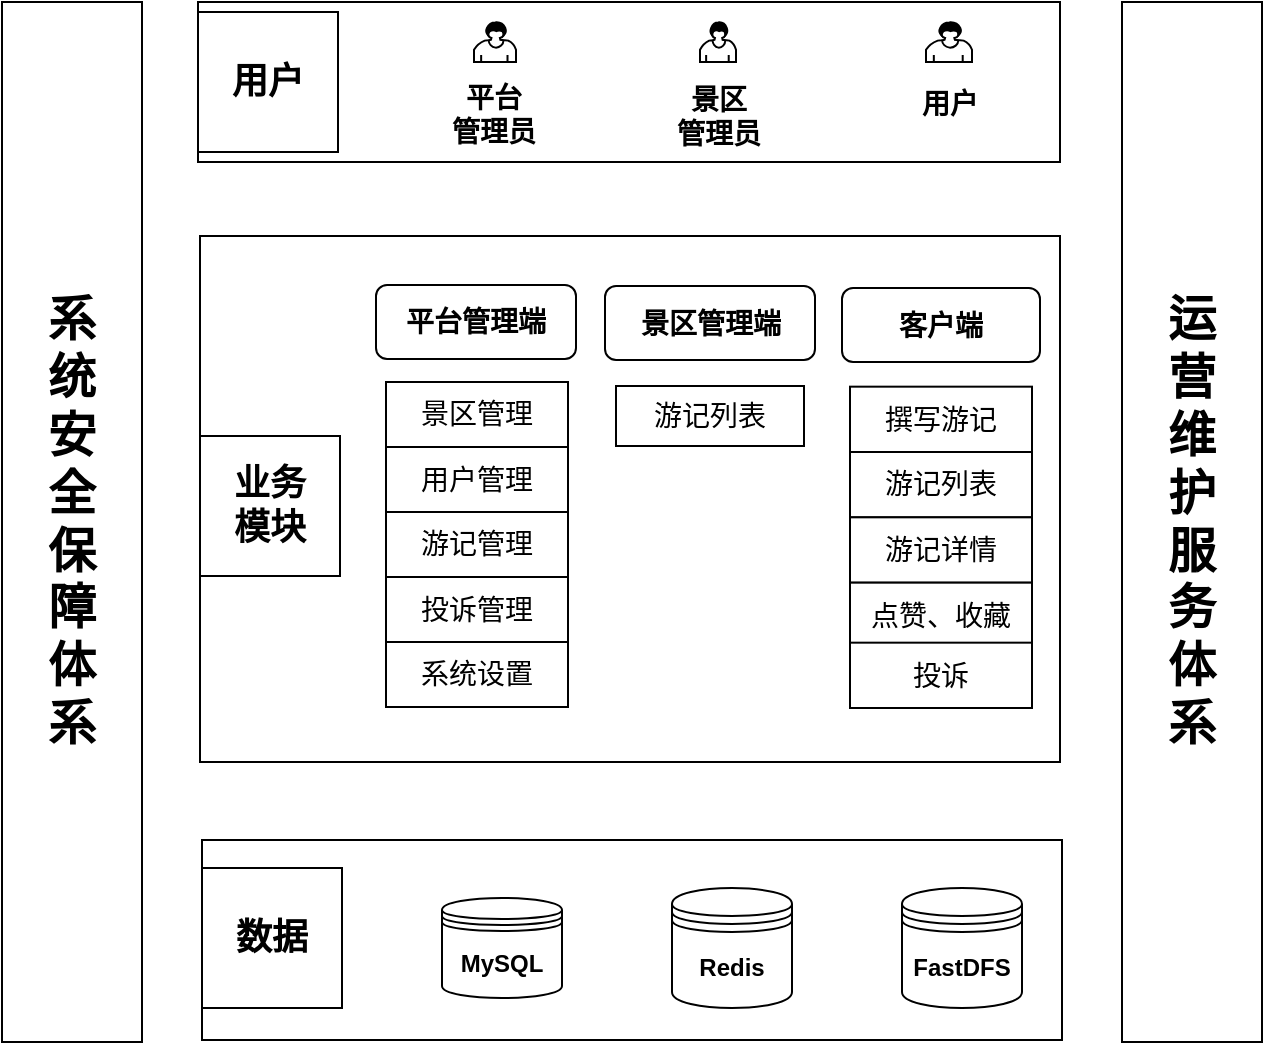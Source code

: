 <mxfile version="14.5.10" type="github">
  <diagram id="L9wh5_5upDk95yy1sQSH" name="Page-1">
    <mxGraphModel dx="1151" dy="673" grid="1" gridSize="10" guides="1" tooltips="1" connect="1" arrows="1" fold="1" page="1" pageScale="1" pageWidth="827" pageHeight="1169" math="0" shadow="0">
      <root>
        <mxCell id="0" />
        <mxCell id="1" parent="0" />
        <mxCell id="pIfulKXOhAl75pTlR59t-1" value="&lt;font face=&quot;calibri, sans-serif&quot; style=&quot;font-size: 24px&quot;&gt;&lt;b&gt;系&lt;br&gt;统&lt;br&gt;安&lt;br&gt;全&lt;br&gt;保&lt;br&gt;障&lt;br&gt;体&lt;br&gt;系&lt;/b&gt;&lt;/font&gt;" style="rounded=0;whiteSpace=wrap;html=1;" parent="1" vertex="1">
          <mxGeometry x="100" y="200" width="70" height="520" as="geometry" />
        </mxCell>
        <mxCell id="pIfulKXOhAl75pTlR59t-7" value="" style="rounded=0;whiteSpace=wrap;html=1;" parent="1" vertex="1">
          <mxGeometry x="199" y="317" width="430" height="263" as="geometry" />
        </mxCell>
        <mxCell id="pIfulKXOhAl75pTlR59t-8" value="&lt;b&gt;&lt;font style=&quot;font-size: 18px&quot;&gt;业务&lt;br&gt;模块&lt;br&gt;&lt;/font&gt;&lt;/b&gt;" style="rounded=0;whiteSpace=wrap;html=1;" parent="1" vertex="1">
          <mxGeometry x="199" y="417" width="70" height="70" as="geometry" />
        </mxCell>
        <mxCell id="pIfulKXOhAl75pTlR59t-9" value="&lt;font style=&quot;font-size: 14px&quot;&gt;平台管理端&lt;/font&gt;" style="rounded=1;whiteSpace=wrap;html=1;fontStyle=1" parent="1" vertex="1">
          <mxGeometry x="287" y="341.5" width="100" height="37" as="geometry" />
        </mxCell>
        <mxCell id="pIfulKXOhAl75pTlR59t-10" value="&lt;font style=&quot;font-size: 14px&quot;&gt;景区管理端&lt;/font&gt;" style="rounded=1;whiteSpace=wrap;html=1;fontStyle=1" parent="1" vertex="1">
          <mxGeometry x="401.5" y="342" width="105" height="37" as="geometry" />
        </mxCell>
        <mxCell id="pIfulKXOhAl75pTlR59t-11" value="&lt;font style=&quot;font-size: 14px&quot;&gt;&lt;b&gt;客户端&lt;/b&gt;&lt;/font&gt;" style="rounded=1;whiteSpace=wrap;html=1;" parent="1" vertex="1">
          <mxGeometry x="520" y="343" width="99" height="37" as="geometry" />
        </mxCell>
        <mxCell id="pIfulKXOhAl75pTlR59t-12" value="" style="rounded=0;whiteSpace=wrap;html=1;" parent="1" vertex="1">
          <mxGeometry x="198" y="200" width="431" height="80" as="geometry" />
        </mxCell>
        <mxCell id="pIfulKXOhAl75pTlR59t-13" value="&lt;b&gt;&lt;font style=&quot;font-size: 18px&quot;&gt;用户&lt;br&gt;&lt;/font&gt;&lt;/b&gt;" style="rounded=0;whiteSpace=wrap;html=1;" parent="1" vertex="1">
          <mxGeometry x="198" y="205" width="70" height="70" as="geometry" />
        </mxCell>
        <mxCell id="pIfulKXOhAl75pTlR59t-14" value="" style="shape=mxgraph.bpmn.user_task;html=1;outlineConnect=0;" parent="1" vertex="1">
          <mxGeometry x="336" y="210" width="21" height="20" as="geometry" />
        </mxCell>
        <mxCell id="pIfulKXOhAl75pTlR59t-15" value="&lt;font style=&quot;font-size: 14px&quot;&gt;平台&lt;br&gt;管理员&lt;/font&gt;" style="text;html=1;strokeColor=none;fillColor=none;align=center;verticalAlign=middle;whiteSpace=wrap;rounded=0;fontStyle=1" parent="1" vertex="1">
          <mxGeometry x="319" y="246" width="54" height="20" as="geometry" />
        </mxCell>
        <mxCell id="pIfulKXOhAl75pTlR59t-16" value="" style="shape=mxgraph.bpmn.user_task;html=1;outlineConnect=0;" parent="1" vertex="1">
          <mxGeometry x="449" y="210" width="18" height="20" as="geometry" />
        </mxCell>
        <mxCell id="pIfulKXOhAl75pTlR59t-17" value="&lt;font style=&quot;font-size: 14px&quot;&gt;景区&lt;br&gt;管理员&lt;/font&gt;" style="text;html=1;strokeColor=none;fillColor=none;align=center;verticalAlign=middle;whiteSpace=wrap;rounded=0;fontStyle=1" parent="1" vertex="1">
          <mxGeometry x="432.5" y="246" width="51" height="21" as="geometry" />
        </mxCell>
        <mxCell id="pIfulKXOhAl75pTlR59t-18" value="" style="shape=mxgraph.bpmn.user_task;html=1;outlineConnect=0;" parent="1" vertex="1">
          <mxGeometry x="562" y="210" width="23" height="20" as="geometry" />
        </mxCell>
        <mxCell id="pIfulKXOhAl75pTlR59t-19" value="&lt;font style=&quot;font-size: 14px&quot;&gt;用户&lt;/font&gt;" style="text;html=1;strokeColor=none;fillColor=none;align=center;verticalAlign=middle;whiteSpace=wrap;rounded=0;fontStyle=1" parent="1" vertex="1">
          <mxGeometry x="554" y="240" width="40" height="21" as="geometry" />
        </mxCell>
        <mxCell id="pIfulKXOhAl75pTlR59t-20" value="" style="group" parent="1" vertex="1" connectable="0">
          <mxGeometry x="292" y="390" width="91" height="130" as="geometry" />
        </mxCell>
        <mxCell id="pIfulKXOhAl75pTlR59t-21" value="&lt;span style=&quot;line-height: 150%&quot;&gt;&lt;font style=&quot;font-size: 14px&quot;&gt;景区管理&lt;/font&gt;&lt;/span&gt;" style="rounded=0;whiteSpace=wrap;html=1;" parent="pIfulKXOhAl75pTlR59t-20" vertex="1">
          <mxGeometry width="91" height="32.5" as="geometry" />
        </mxCell>
        <mxCell id="pIfulKXOhAl75pTlR59t-22" value="&lt;span style=&quot;line-height: 150%&quot;&gt;&lt;font style=&quot;font-size: 14px&quot;&gt;用户管理&lt;/font&gt;&lt;/span&gt;" style="rounded=0;whiteSpace=wrap;html=1;" parent="pIfulKXOhAl75pTlR59t-20" vertex="1">
          <mxGeometry y="32.5" width="91" height="32.5" as="geometry" />
        </mxCell>
        <mxCell id="pIfulKXOhAl75pTlR59t-23" value="&lt;span style=&quot;line-height: 150%&quot;&gt;&lt;font style=&quot;font-size: 14px&quot;&gt;游记管理&lt;/font&gt;&lt;/span&gt;" style="rounded=0;whiteSpace=wrap;html=1;" parent="pIfulKXOhAl75pTlR59t-20" vertex="1">
          <mxGeometry y="65" width="91" height="32.5" as="geometry" />
        </mxCell>
        <mxCell id="pIfulKXOhAl75pTlR59t-24" value="&lt;span style=&quot;line-height: 150%&quot;&gt;&lt;font style=&quot;font-size: 14px&quot;&gt;投诉管理&lt;/font&gt;&lt;/span&gt;" style="rounded=0;whiteSpace=wrap;html=1;" parent="pIfulKXOhAl75pTlR59t-20" vertex="1">
          <mxGeometry y="97.5" width="91" height="32.5" as="geometry" />
        </mxCell>
        <mxCell id="pIfulKXOhAl75pTlR59t-25" value="" style="group;container=1;" parent="1" vertex="1" connectable="0">
          <mxGeometry x="407" y="392" width="94" height="120" as="geometry" />
        </mxCell>
        <mxCell id="pIfulKXOhAl75pTlR59t-26" value="&lt;span style=&quot;line-height: 150%&quot;&gt;&lt;font style=&quot;font-size: 14px&quot;&gt;游记列表&lt;/font&gt;&lt;/span&gt;" style="rounded=0;whiteSpace=wrap;html=1;" parent="pIfulKXOhAl75pTlR59t-25" vertex="1">
          <mxGeometry width="94" height="30" as="geometry" />
        </mxCell>
        <mxCell id="pIfulKXOhAl75pTlR59t-30" value="" style="group" parent="1" vertex="1" connectable="0">
          <mxGeometry x="524" y="425" width="91" height="98" as="geometry" />
        </mxCell>
        <mxCell id="pIfulKXOhAl75pTlR59t-31" value="&lt;span style=&quot;line-height: 150%&quot;&gt;&lt;font style=&quot;font-size: 14px&quot;&gt;游记列表&lt;/font&gt;&lt;/span&gt;" style="rounded=0;whiteSpace=wrap;html=1;" parent="pIfulKXOhAl75pTlR59t-30" vertex="1">
          <mxGeometry width="91" height="32.667" as="geometry" />
        </mxCell>
        <mxCell id="pIfulKXOhAl75pTlR59t-32" value="&lt;span style=&quot;line-height: 150%&quot;&gt;&lt;font style=&quot;font-size: 14px&quot;&gt;游记详情&lt;/font&gt;&lt;/span&gt;" style="rounded=0;whiteSpace=wrap;html=1;" parent="pIfulKXOhAl75pTlR59t-30" vertex="1">
          <mxGeometry y="32.667" width="91" height="32.667" as="geometry" />
        </mxCell>
        <mxCell id="pIfulKXOhAl75pTlR59t-33" value="&lt;span style=&quot;line-height: 150%&quot;&gt;&lt;font style=&quot;font-size: 14px&quot;&gt;点赞、收藏&lt;/font&gt;&lt;/span&gt;" style="rounded=0;whiteSpace=wrap;html=1;" parent="pIfulKXOhAl75pTlR59t-30" vertex="1">
          <mxGeometry y="65.333" width="91" height="32.667" as="geometry" />
        </mxCell>
        <mxCell id="pIfulKXOhAl75pTlR59t-34" value="&lt;font face=&quot;calibri, sans-serif&quot;&gt;&lt;span style=&quot;font-size: 24px&quot;&gt;&lt;b&gt;运&lt;br&gt;营&lt;br&gt;维&lt;br&gt;护&lt;br&gt;服&lt;br&gt;务&lt;br&gt;体&lt;br&gt;系&lt;/b&gt;&lt;/span&gt;&lt;/font&gt;" style="rounded=0;whiteSpace=wrap;html=1;" parent="1" vertex="1">
          <mxGeometry x="660" y="200" width="70" height="520" as="geometry" />
        </mxCell>
        <mxCell id="F0azWFeUXjcDbEiPBmZ1-1" value="" style="group" vertex="1" connectable="0" parent="1">
          <mxGeometry x="200" y="619" width="430" height="100" as="geometry" />
        </mxCell>
        <mxCell id="pIfulKXOhAl75pTlR59t-2" value="" style="rounded=0;whiteSpace=wrap;html=1;" parent="F0azWFeUXjcDbEiPBmZ1-1" vertex="1">
          <mxGeometry width="430" height="100" as="geometry" />
        </mxCell>
        <mxCell id="pIfulKXOhAl75pTlR59t-3" value="&lt;b&gt;&lt;font style=&quot;font-size: 18px&quot;&gt;数据&lt;br&gt;&lt;/font&gt;&lt;/b&gt;" style="rounded=0;whiteSpace=wrap;html=1;" parent="F0azWFeUXjcDbEiPBmZ1-1" vertex="1">
          <mxGeometry y="14" width="70" height="70" as="geometry" />
        </mxCell>
        <mxCell id="pIfulKXOhAl75pTlR59t-4" value="MySQL" style="shape=datastore;whiteSpace=wrap;html=1;fontStyle=1" parent="F0azWFeUXjcDbEiPBmZ1-1" vertex="1">
          <mxGeometry x="120" y="29" width="60" height="50" as="geometry" />
        </mxCell>
        <mxCell id="pIfulKXOhAl75pTlR59t-5" value="Redis" style="shape=datastore;whiteSpace=wrap;html=1;fontStyle=1" parent="F0azWFeUXjcDbEiPBmZ1-1" vertex="1">
          <mxGeometry x="235" y="24" width="60" height="60" as="geometry" />
        </mxCell>
        <mxCell id="pIfulKXOhAl75pTlR59t-6" value="FastDFS" style="shape=datastore;whiteSpace=wrap;html=1;fontStyle=1" parent="F0azWFeUXjcDbEiPBmZ1-1" vertex="1">
          <mxGeometry x="350" y="24" width="60" height="60" as="geometry" />
        </mxCell>
        <mxCell id="F0azWFeUXjcDbEiPBmZ1-3" value="&lt;span style=&quot;line-height: 150%&quot;&gt;&lt;font style=&quot;font-size: 14px&quot;&gt;系统设置&lt;/font&gt;&lt;/span&gt;" style="rounded=0;whiteSpace=wrap;html=1;" vertex="1" parent="1">
          <mxGeometry x="292" y="520" width="91" height="32.5" as="geometry" />
        </mxCell>
        <mxCell id="F0azWFeUXjcDbEiPBmZ1-4" value="&lt;span style=&quot;line-height: 150%&quot;&gt;&lt;font style=&quot;font-size: 14px&quot;&gt;投诉&lt;/font&gt;&lt;/span&gt;" style="rounded=0;whiteSpace=wrap;html=1;" vertex="1" parent="1">
          <mxGeometry x="524" y="520.333" width="91" height="32.667" as="geometry" />
        </mxCell>
        <mxCell id="F0azWFeUXjcDbEiPBmZ1-5" value="&lt;span style=&quot;font-size: 14px&quot;&gt;撰写游记&lt;/span&gt;" style="rounded=0;whiteSpace=wrap;html=1;" vertex="1" parent="1">
          <mxGeometry x="524" y="392.333" width="91" height="32.667" as="geometry" />
        </mxCell>
      </root>
    </mxGraphModel>
  </diagram>
</mxfile>
